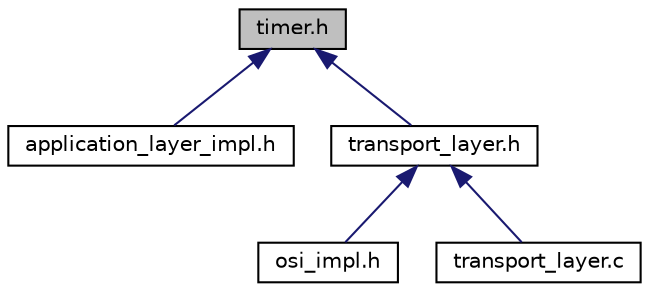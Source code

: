 digraph "timer.h"
{
  edge [fontname="Helvetica",fontsize="10",labelfontname="Helvetica",labelfontsize="10"];
  node [fontname="Helvetica",fontsize="10",shape=record];
  Node1 [label="timer.h",height=0.2,width=0.4,color="black", fillcolor="grey75", style="filled", fontcolor="black"];
  Node1 -> Node2 [dir="back",color="midnightblue",fontsize="10",style="solid",fontname="Helvetica"];
  Node2 [label="application_layer_impl.h",height=0.2,width=0.4,color="black", fillcolor="white", style="filled",URL="$application__layer__impl_8h.html",tooltip="Contains declarations for the implementation details of the application layer in the OSI-stack..."];
  Node1 -> Node3 [dir="back",color="midnightblue",fontsize="10",style="solid",fontname="Helvetica"];
  Node3 [label="transport_layer.h",height=0.2,width=0.4,color="black", fillcolor="white", style="filled",URL="$transport__layer_8h.html",tooltip="Contains the externally visible API of the transport layer abstraction in the OSI-stack.  Students are resposible of implementing most of the functions declared in this file. "];
  Node3 -> Node4 [dir="back",color="midnightblue",fontsize="10",style="solid",fontname="Helvetica"];
  Node4 [label="osi_impl.h",height=0.2,width=0.4,color="black", fillcolor="white", style="filled",URL="$osi__impl_8h.html",tooltip="Contains the implementation details of the OSI-stack.  Students are not required to understand the de..."];
  Node3 -> Node5 [dir="back",color="midnightblue",fontsize="10",style="solid",fontname="Helvetica"];
  Node5 [label="transport_layer.c",height=0.2,width=0.4,color="black", fillcolor="white", style="filled",URL="$transport__layer_8c.html",tooltip="Contains the code implementation for the transport layer abstraction in the OSI-stack.  Students are required to implement the provided stubs within this file according to their own understanding of the transport layer. "];
}
